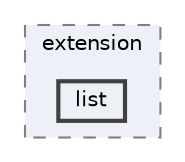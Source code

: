 digraph "/home/jam/Research/IRES-2025/dev/src/llm-scripts/testing/hypothesis-testing/hyp-env/lib/python3.12/site-packages/pandas/tests/extension/list"
{
 // LATEX_PDF_SIZE
  bgcolor="transparent";
  edge [fontname=Helvetica,fontsize=10,labelfontname=Helvetica,labelfontsize=10];
  node [fontname=Helvetica,fontsize=10,shape=box,height=0.2,width=0.4];
  compound=true
  subgraph clusterdir_bbd50dc9e210261e1cfc2152d845d897 {
    graph [ bgcolor="#edf0f7", pencolor="grey50", label="extension", fontname=Helvetica,fontsize=10 style="filled,dashed", URL="dir_bbd50dc9e210261e1cfc2152d845d897.html",tooltip=""]
  dir_5464cc402752b1ec95e0f0052b35736c [label="list", fillcolor="#edf0f7", color="grey25", style="filled,bold", URL="dir_5464cc402752b1ec95e0f0052b35736c.html",tooltip=""];
  }
}
